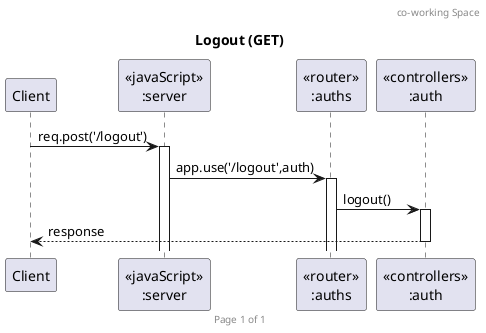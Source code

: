 @startuml Logout (GET)

header co-working Space 
footer Page %page% of %lastpage%
title "Logout (GET)"

participant "Client" as client
participant "<<javaScript>>\n:server" as server
participant "<<router>>\n:auths" as routerAuth
participant "<<controllers>>\n:auth" as controllersAuths
' participant "<<middleware>>\n:auth" as middleware
' participant "<<model>>\n:User" as modelUser  
' database "<<MongoDB>>\n:users" as UserDatabase

client->server ++:req.post('/logout')
server->routerAuth ++:app.use('/logout',auth)
routerAuth -> controllersAuths ++:logout()
controllersAuths --> client --:response
' routerAuth --> client --:response

@enduml
